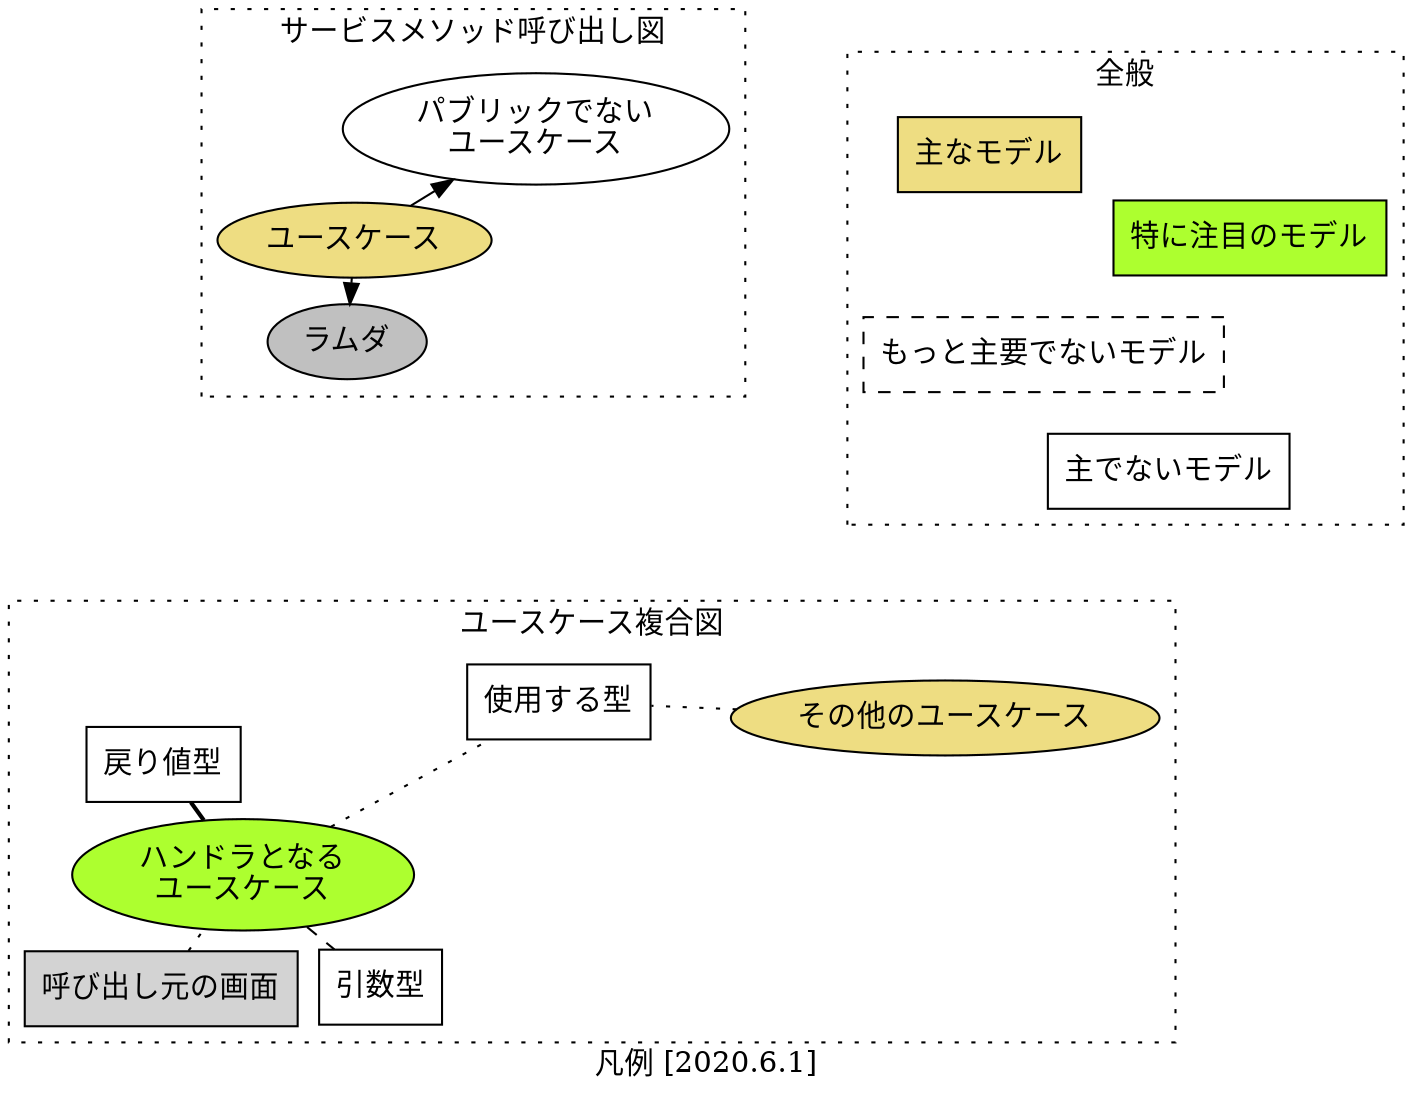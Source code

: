 digraph {
    layout = fdp;
    label = "凡例 [2020.6.1]";
    style = dotted
    node [shape = box,style = filled,fillcolor = lightgoldenrod];

    subgraph cluster_models {
    edge [color = none,arrowhead = none];
    label = "全般"

    highlightModel [label = "特に注目のモデル", fillcolor = greenyellow];
    model [label = "主なモデル"];
    other1 [label = "主でないモデル", style = solid, fillcolor = whitesmoke];
    other2 [label = "もっと主要でないモデル", style = dashed, fillcolor = whitesmoke];
    }

    subgraph cluster1 {
    label = "サービスメソッド呼び出し図"

    usecase [label = "ユースケース", shape = ellipse];
    nonPublicUsecase [label = "パブリックでない\nユースケース", fillcolor = black, style = solid, shape = ellipse];
    lambda [label = "ラムダ", shape = ellipse, fillcolor = gray];

    usecase -> nonPublicUsecase
    usecase -> lambda
    }
    subgraph cluster2 {
    label = "ユースケース複合図"
    edge [arrowhead = none];

    handlerUsecase [label = "ハンドラとなる\nユースケース", fillcolor = greenyellow, shape = ellipse];
    otherUsecase [label = "その他のユースケース", shape = ellipse];

    screen [label = "呼び出し元の画面", shape = box, style = filled, fillcolor = lightgray];
    returnModel [label = "戻り値型", style = solid, fillcolor = whitesmoke]
    requireModel [label = "引数型", style = solid, fillcolor = whitesmoke]
    usingModel [label = "使用する型", style = solid, fillcolor = whitesmoke]

    screen -> handlerUsecase [style = dotted];
    handlerUsecase -> returnModel [style = bold];
    handlerUsecase -> requireModel [style = dashed];
    handlerUsecase -> usingModel [style = dotted];

    otherUsecase -> usingModel [style = dotted];
    }

}